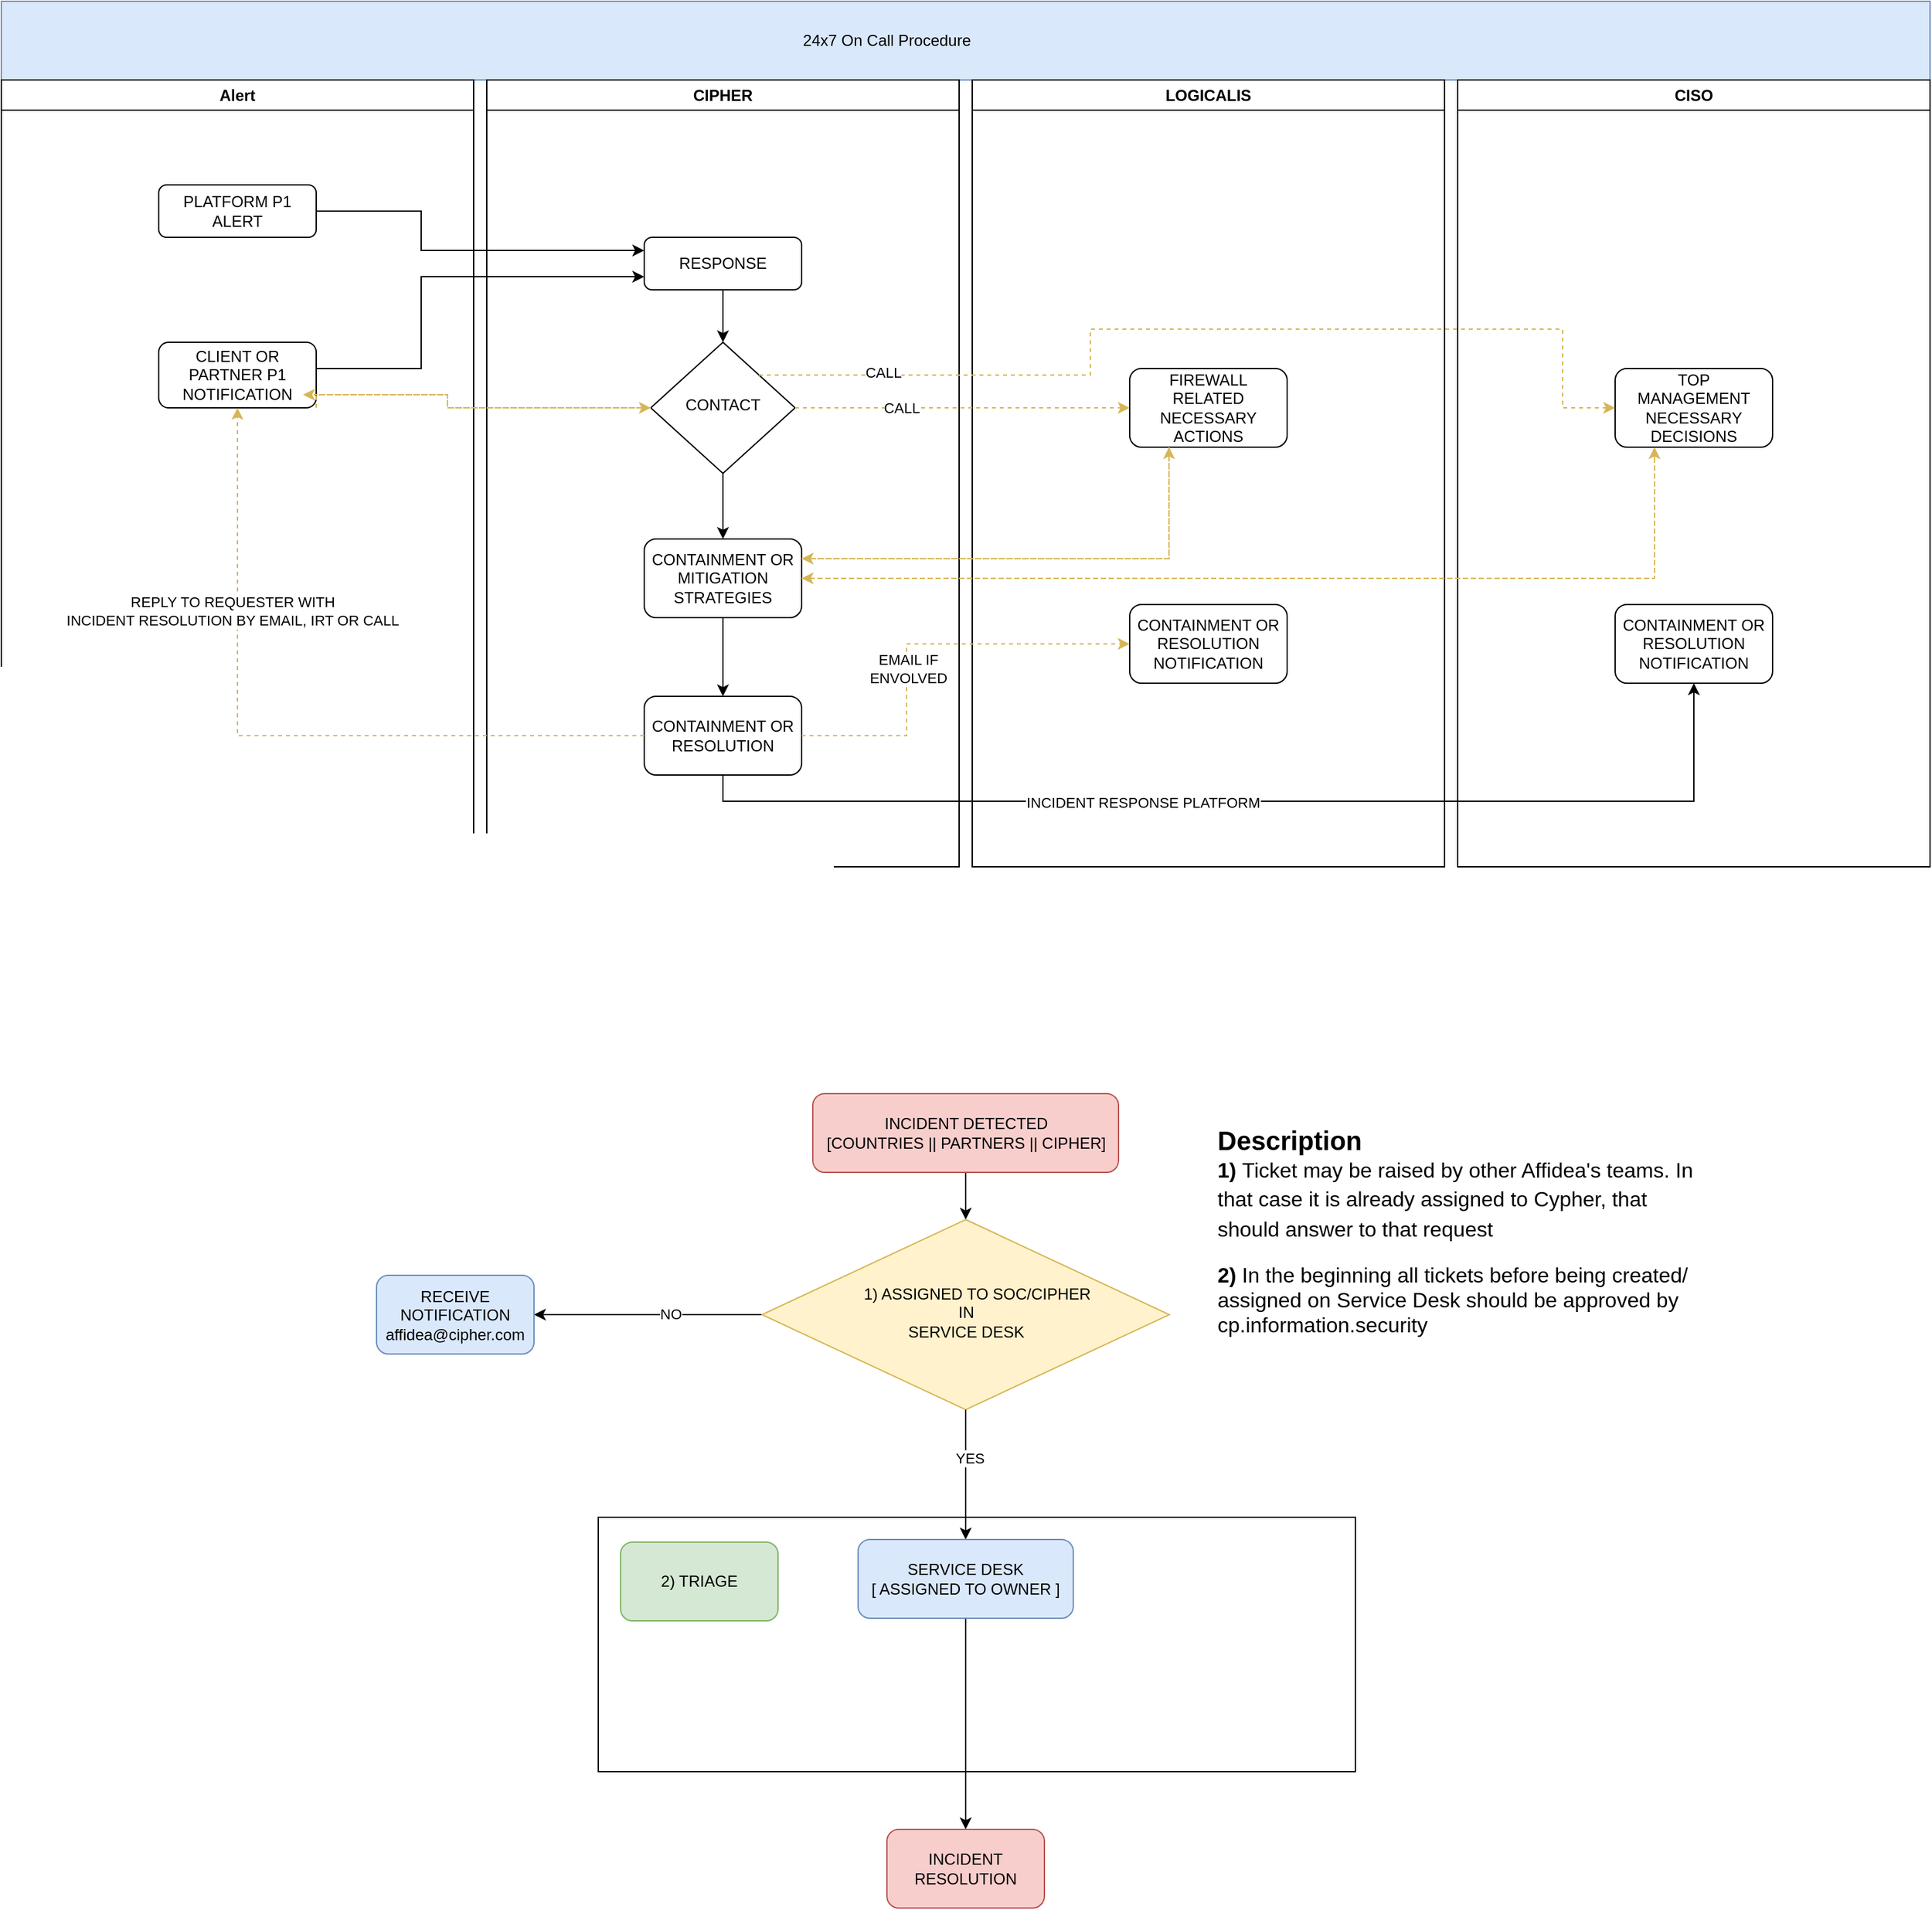 <mxfile version="21.5.0" type="github">
  <diagram id="C5RBs43oDa-KdzZeNtuy" name="Page-1">
    <mxGraphModel dx="3187" dy="2160" grid="0" gridSize="10" guides="1" tooltips="1" connect="1" arrows="1" fold="1" page="0" pageScale="1" pageWidth="827" pageHeight="1169" math="0" shadow="0">
      <root>
        <mxCell id="WIyWlLk6GJQsqaUBKTNV-0" />
        <mxCell id="WIyWlLk6GJQsqaUBKTNV-1" parent="WIyWlLk6GJQsqaUBKTNV-0" />
        <mxCell id="GwuTtNk6kihslIZRIB3s-1" value="" style="rounded=0;whiteSpace=wrap;html=1;fillColor=#dae8fc;strokeColor=#6c8ebf;" parent="WIyWlLk6GJQsqaUBKTNV-1" vertex="1">
          <mxGeometry y="-20" width="1470" height="60" as="geometry" />
        </mxCell>
        <mxCell id="GwuTtNk6kihslIZRIB3s-0" value="24x7 On Call Procedure" style="text;html=1;strokeColor=none;fillColor=none;align=center;verticalAlign=middle;whiteSpace=wrap;rounded=0;" parent="WIyWlLk6GJQsqaUBKTNV-1" vertex="1">
          <mxGeometry x="600" y="-5" width="150" height="30" as="geometry" />
        </mxCell>
        <mxCell id="GwuTtNk6kihslIZRIB3s-5" value="Alert" style="swimlane;whiteSpace=wrap;html=1;" parent="WIyWlLk6GJQsqaUBKTNV-1" vertex="1">
          <mxGeometry y="40" width="360" height="600" as="geometry" />
        </mxCell>
        <mxCell id="WIyWlLk6GJQsqaUBKTNV-3" value="PLATFORM P1&lt;br&gt;ALERT" style="rounded=1;whiteSpace=wrap;html=1;fontSize=12;glass=0;strokeWidth=1;shadow=0;" parent="GwuTtNk6kihslIZRIB3s-5" vertex="1">
          <mxGeometry x="120" y="80" width="120" height="40" as="geometry" />
        </mxCell>
        <mxCell id="GwuTtNk6kihslIZRIB3s-8" value="CLIENT OR PARTNER P1 NOTIFICATION" style="rounded=1;whiteSpace=wrap;html=1;fontSize=12;glass=0;strokeWidth=1;shadow=0;" parent="GwuTtNk6kihslIZRIB3s-5" vertex="1">
          <mxGeometry x="120" y="200" width="120" height="50" as="geometry" />
        </mxCell>
        <mxCell id="GwuTtNk6kihslIZRIB3s-9" value="CIPHER" style="swimlane;whiteSpace=wrap;html=1;" parent="WIyWlLk6GJQsqaUBKTNV-1" vertex="1">
          <mxGeometry x="370" y="40" width="360" height="600" as="geometry" />
        </mxCell>
        <mxCell id="GwuTtNk6kihslIZRIB3s-15" style="edgeStyle=orthogonalEdgeStyle;rounded=0;orthogonalLoop=1;jettySize=auto;html=1;exitX=0.5;exitY=1;exitDx=0;exitDy=0;entryX=0.5;entryY=0;entryDx=0;entryDy=0;" parent="GwuTtNk6kihslIZRIB3s-9" source="GwuTtNk6kihslIZRIB3s-10" target="WIyWlLk6GJQsqaUBKTNV-6" edge="1">
          <mxGeometry relative="1" as="geometry" />
        </mxCell>
        <mxCell id="GwuTtNk6kihslIZRIB3s-10" value="RESPONSE" style="rounded=1;whiteSpace=wrap;html=1;fontSize=12;glass=0;strokeWidth=1;shadow=0;" parent="GwuTtNk6kihslIZRIB3s-9" vertex="1">
          <mxGeometry x="120" y="120" width="120" height="40" as="geometry" />
        </mxCell>
        <mxCell id="GwuTtNk6kihslIZRIB3s-18" style="edgeStyle=orthogonalEdgeStyle;rounded=0;orthogonalLoop=1;jettySize=auto;html=1;exitX=0.5;exitY=1;exitDx=0;exitDy=0;entryX=0.5;entryY=0;entryDx=0;entryDy=0;" parent="GwuTtNk6kihslIZRIB3s-9" source="WIyWlLk6GJQsqaUBKTNV-6" target="GwuTtNk6kihslIZRIB3s-16" edge="1">
          <mxGeometry relative="1" as="geometry" />
        </mxCell>
        <mxCell id="WIyWlLk6GJQsqaUBKTNV-6" value="CONTACT" style="rhombus;whiteSpace=wrap;html=1;shadow=0;fontFamily=Helvetica;fontSize=12;align=center;strokeWidth=1;spacing=6;spacingTop=-4;" parent="GwuTtNk6kihslIZRIB3s-9" vertex="1">
          <mxGeometry x="125" y="200" width="110" height="100" as="geometry" />
        </mxCell>
        <mxCell id="GwuTtNk6kihslIZRIB3s-20" style="edgeStyle=orthogonalEdgeStyle;rounded=0;orthogonalLoop=1;jettySize=auto;html=1;exitX=0.5;exitY=1;exitDx=0;exitDy=0;entryX=0.5;entryY=0;entryDx=0;entryDy=0;" parent="GwuTtNk6kihslIZRIB3s-9" source="GwuTtNk6kihslIZRIB3s-16" target="GwuTtNk6kihslIZRIB3s-19" edge="1">
          <mxGeometry relative="1" as="geometry" />
        </mxCell>
        <mxCell id="GwuTtNk6kihslIZRIB3s-16" value="CONTAINMENT OR MITIGATION STRATEGIES" style="rounded=1;whiteSpace=wrap;html=1;fontSize=12;glass=0;strokeWidth=1;shadow=0;" parent="GwuTtNk6kihslIZRIB3s-9" vertex="1">
          <mxGeometry x="120" y="350" width="120" height="60" as="geometry" />
        </mxCell>
        <mxCell id="GwuTtNk6kihslIZRIB3s-19" value="CONTAINMENT OR RESOLUTION" style="rounded=1;whiteSpace=wrap;html=1;fontSize=12;glass=0;strokeWidth=1;shadow=0;" parent="GwuTtNk6kihslIZRIB3s-9" vertex="1">
          <mxGeometry x="120" y="470" width="120" height="60" as="geometry" />
        </mxCell>
        <mxCell id="GwuTtNk6kihslIZRIB3s-12" style="edgeStyle=orthogonalEdgeStyle;rounded=0;orthogonalLoop=1;jettySize=auto;html=1;exitX=1;exitY=0.5;exitDx=0;exitDy=0;entryX=0;entryY=0.25;entryDx=0;entryDy=0;" parent="WIyWlLk6GJQsqaUBKTNV-1" source="WIyWlLk6GJQsqaUBKTNV-3" target="GwuTtNk6kihslIZRIB3s-10" edge="1">
          <mxGeometry relative="1" as="geometry">
            <Array as="points">
              <mxPoint x="320" y="140" />
              <mxPoint x="320" y="170" />
            </Array>
          </mxGeometry>
        </mxCell>
        <mxCell id="GwuTtNk6kihslIZRIB3s-13" style="edgeStyle=orthogonalEdgeStyle;rounded=0;orthogonalLoop=1;jettySize=auto;html=1;exitX=1;exitY=0.5;exitDx=0;exitDy=0;entryX=0;entryY=0.75;entryDx=0;entryDy=0;" parent="WIyWlLk6GJQsqaUBKTNV-1" source="GwuTtNk6kihslIZRIB3s-8" target="GwuTtNk6kihslIZRIB3s-10" edge="1">
          <mxGeometry relative="1" as="geometry">
            <Array as="points">
              <mxPoint x="320" y="260" />
              <mxPoint x="320" y="190" />
            </Array>
          </mxGeometry>
        </mxCell>
        <mxCell id="GwuTtNk6kihslIZRIB3s-21" value="LOGICALIS" style="swimlane;whiteSpace=wrap;html=1;" parent="WIyWlLk6GJQsqaUBKTNV-1" vertex="1">
          <mxGeometry x="740" y="40" width="360" height="600" as="geometry" />
        </mxCell>
        <mxCell id="GwuTtNk6kihslIZRIB3s-22" style="edgeStyle=orthogonalEdgeStyle;rounded=0;orthogonalLoop=1;jettySize=auto;html=1;exitX=0.5;exitY=1;exitDx=0;exitDy=0;entryX=0.5;entryY=0;entryDx=0;entryDy=0;" parent="GwuTtNk6kihslIZRIB3s-21" edge="1">
          <mxGeometry relative="1" as="geometry">
            <mxPoint x="180" y="160" as="sourcePoint" />
          </mxGeometry>
        </mxCell>
        <mxCell id="GwuTtNk6kihslIZRIB3s-24" style="edgeStyle=orthogonalEdgeStyle;rounded=0;orthogonalLoop=1;jettySize=auto;html=1;exitX=0.5;exitY=1;exitDx=0;exitDy=0;entryX=0.5;entryY=0;entryDx=0;entryDy=0;" parent="GwuTtNk6kihslIZRIB3s-21" edge="1">
          <mxGeometry relative="1" as="geometry">
            <mxPoint x="180" y="300" as="sourcePoint" />
          </mxGeometry>
        </mxCell>
        <mxCell id="GwuTtNk6kihslIZRIB3s-28" value="CONTAINMENT OR RESOLUTION NOTIFICATION" style="rounded=1;whiteSpace=wrap;html=1;fontSize=12;glass=0;strokeWidth=1;shadow=0;" parent="GwuTtNk6kihslIZRIB3s-21" vertex="1">
          <mxGeometry x="120" y="400" width="120" height="60" as="geometry" />
        </mxCell>
        <mxCell id="GwuTtNk6kihslIZRIB3s-29" value="FIREWALL &lt;br&gt;RELATED NECESSARY ACTIONS" style="rounded=1;whiteSpace=wrap;html=1;fontSize=12;glass=0;strokeWidth=1;shadow=0;" parent="GwuTtNk6kihslIZRIB3s-21" vertex="1">
          <mxGeometry x="120" y="220" width="120" height="60" as="geometry" />
        </mxCell>
        <mxCell id="GwuTtNk6kihslIZRIB3s-30" value="CISO" style="swimlane;whiteSpace=wrap;html=1;startSize=23;" parent="WIyWlLk6GJQsqaUBKTNV-1" vertex="1">
          <mxGeometry x="1110" y="40" width="360" height="600" as="geometry" />
        </mxCell>
        <mxCell id="GwuTtNk6kihslIZRIB3s-31" style="edgeStyle=orthogonalEdgeStyle;rounded=0;orthogonalLoop=1;jettySize=auto;html=1;exitX=0.5;exitY=1;exitDx=0;exitDy=0;entryX=0.5;entryY=0;entryDx=0;entryDy=0;" parent="GwuTtNk6kihslIZRIB3s-30" edge="1">
          <mxGeometry relative="1" as="geometry">
            <mxPoint x="180" y="160" as="sourcePoint" />
          </mxGeometry>
        </mxCell>
        <mxCell id="GwuTtNk6kihslIZRIB3s-32" style="edgeStyle=orthogonalEdgeStyle;rounded=0;orthogonalLoop=1;jettySize=auto;html=1;exitX=0.5;exitY=1;exitDx=0;exitDy=0;entryX=0.5;entryY=0;entryDx=0;entryDy=0;" parent="GwuTtNk6kihslIZRIB3s-30" edge="1">
          <mxGeometry relative="1" as="geometry">
            <mxPoint x="180" y="300" as="sourcePoint" />
          </mxGeometry>
        </mxCell>
        <mxCell id="GwuTtNk6kihslIZRIB3s-33" value="CONTAINMENT OR RESOLUTION NOTIFICATION" style="rounded=1;whiteSpace=wrap;html=1;fontSize=12;glass=0;strokeWidth=1;shadow=0;" parent="GwuTtNk6kihslIZRIB3s-30" vertex="1">
          <mxGeometry x="120" y="400" width="120" height="60" as="geometry" />
        </mxCell>
        <mxCell id="GwuTtNk6kihslIZRIB3s-34" value="TOP&lt;br&gt;MANAGEMENT&lt;br&gt;NECESSARY&lt;br&gt;DECISIONS" style="rounded=1;whiteSpace=wrap;html=1;fontSize=12;glass=0;strokeWidth=1;shadow=0;" parent="GwuTtNk6kihslIZRIB3s-30" vertex="1">
          <mxGeometry x="120" y="220" width="120" height="60" as="geometry" />
        </mxCell>
        <mxCell id="GwuTtNk6kihslIZRIB3s-37" style="edgeStyle=orthogonalEdgeStyle;rounded=0;orthogonalLoop=1;jettySize=auto;html=1;exitX=1;exitY=1;exitDx=0;exitDy=0;entryX=0;entryY=0.5;entryDx=0;entryDy=0;dashed=1;fillColor=#fff2cc;strokeColor=#d6b656;" parent="WIyWlLk6GJQsqaUBKTNV-1" source="GwuTtNk6kihslIZRIB3s-8" target="WIyWlLk6GJQsqaUBKTNV-6" edge="1">
          <mxGeometry relative="1" as="geometry">
            <Array as="points">
              <mxPoint x="240" y="280" />
              <mxPoint x="340" y="280" />
              <mxPoint x="340" y="290" />
            </Array>
          </mxGeometry>
        </mxCell>
        <mxCell id="GwuTtNk6kihslIZRIB3s-38" style="edgeStyle=orthogonalEdgeStyle;rounded=0;orthogonalLoop=1;jettySize=auto;html=1;exitX=0;exitY=0.5;exitDx=0;exitDy=0;dashed=1;fillColor=#fff2cc;strokeColor=#d6b656;" parent="WIyWlLk6GJQsqaUBKTNV-1" source="WIyWlLk6GJQsqaUBKTNV-6" edge="1">
          <mxGeometry relative="1" as="geometry">
            <Array as="points">
              <mxPoint x="340" y="290" />
              <mxPoint x="340" y="280" />
            </Array>
            <mxPoint x="230" y="280" as="targetPoint" />
          </mxGeometry>
        </mxCell>
        <mxCell id="GwuTtNk6kihslIZRIB3s-39" style="edgeStyle=orthogonalEdgeStyle;rounded=0;orthogonalLoop=1;jettySize=auto;html=1;exitX=1;exitY=0.5;exitDx=0;exitDy=0;entryX=0;entryY=0.5;entryDx=0;entryDy=0;fillColor=#fff2cc;strokeColor=#d6b656;dashed=1;" parent="WIyWlLk6GJQsqaUBKTNV-1" source="WIyWlLk6GJQsqaUBKTNV-6" target="GwuTtNk6kihslIZRIB3s-29" edge="1">
          <mxGeometry relative="1" as="geometry" />
        </mxCell>
        <mxCell id="IB3P2Yn9RWmiKG1jhuGu-2" value="CALL" style="edgeLabel;html=1;align=center;verticalAlign=middle;resizable=0;points=[];" vertex="1" connectable="0" parent="GwuTtNk6kihslIZRIB3s-39">
          <mxGeometry x="-0.365" relative="1" as="geometry">
            <mxPoint as="offset" />
          </mxGeometry>
        </mxCell>
        <mxCell id="GwuTtNk6kihslIZRIB3s-42" style="edgeStyle=orthogonalEdgeStyle;rounded=0;orthogonalLoop=1;jettySize=auto;html=1;exitX=1;exitY=0;exitDx=0;exitDy=0;entryX=0;entryY=0.5;entryDx=0;entryDy=0;dashed=1;fillColor=#fff2cc;strokeColor=#d6b656;" parent="WIyWlLk6GJQsqaUBKTNV-1" source="WIyWlLk6GJQsqaUBKTNV-6" target="GwuTtNk6kihslIZRIB3s-34" edge="1">
          <mxGeometry relative="1" as="geometry">
            <Array as="points">
              <mxPoint x="830" y="265" />
              <mxPoint x="830" y="230" />
              <mxPoint x="1190" y="230" />
              <mxPoint x="1190" y="290" />
            </Array>
          </mxGeometry>
        </mxCell>
        <mxCell id="IB3P2Yn9RWmiKG1jhuGu-1" value="CALL" style="edgeLabel;html=1;align=center;verticalAlign=middle;resizable=0;points=[];" vertex="1" connectable="0" parent="GwuTtNk6kihslIZRIB3s-42">
          <mxGeometry x="-0.748" y="2" relative="1" as="geometry">
            <mxPoint as="offset" />
          </mxGeometry>
        </mxCell>
        <mxCell id="GwuTtNk6kihslIZRIB3s-43" style="edgeStyle=orthogonalEdgeStyle;rounded=0;orthogonalLoop=1;jettySize=auto;html=1;exitX=1;exitY=0.25;exitDx=0;exitDy=0;entryX=0.25;entryY=1;entryDx=0;entryDy=0;fillColor=#fff2cc;strokeColor=#d6b656;dashed=1;" parent="WIyWlLk6GJQsqaUBKTNV-1" source="GwuTtNk6kihslIZRIB3s-16" target="GwuTtNk6kihslIZRIB3s-29" edge="1">
          <mxGeometry relative="1" as="geometry" />
        </mxCell>
        <mxCell id="GwuTtNk6kihslIZRIB3s-44" style="edgeStyle=orthogonalEdgeStyle;rounded=0;orthogonalLoop=1;jettySize=auto;html=1;exitX=0.25;exitY=1;exitDx=0;exitDy=0;entryX=1;entryY=0.25;entryDx=0;entryDy=0;dashed=1;fillColor=#fff2cc;strokeColor=#d6b656;" parent="WIyWlLk6GJQsqaUBKTNV-1" source="GwuTtNk6kihslIZRIB3s-29" target="GwuTtNk6kihslIZRIB3s-16" edge="1">
          <mxGeometry relative="1" as="geometry" />
        </mxCell>
        <mxCell id="GwuTtNk6kihslIZRIB3s-45" style="edgeStyle=orthogonalEdgeStyle;rounded=0;orthogonalLoop=1;jettySize=auto;html=1;exitX=1;exitY=0.5;exitDx=0;exitDy=0;entryX=0.25;entryY=1;entryDx=0;entryDy=0;dashed=1;fillColor=#fff2cc;strokeColor=#d6b656;" parent="WIyWlLk6GJQsqaUBKTNV-1" source="GwuTtNk6kihslIZRIB3s-16" target="GwuTtNk6kihslIZRIB3s-34" edge="1">
          <mxGeometry relative="1" as="geometry" />
        </mxCell>
        <mxCell id="GwuTtNk6kihslIZRIB3s-48" style="edgeStyle=orthogonalEdgeStyle;rounded=0;orthogonalLoop=1;jettySize=auto;html=1;exitX=0.5;exitY=1;exitDx=0;exitDy=0;entryX=0.5;entryY=1;entryDx=0;entryDy=0;" parent="WIyWlLk6GJQsqaUBKTNV-1" source="GwuTtNk6kihslIZRIB3s-19" target="GwuTtNk6kihslIZRIB3s-33" edge="1">
          <mxGeometry relative="1" as="geometry">
            <Array as="points">
              <mxPoint x="550" y="590" />
              <mxPoint x="1290" y="590" />
            </Array>
          </mxGeometry>
        </mxCell>
        <mxCell id="IB3P2Yn9RWmiKG1jhuGu-0" value="INCIDENT RESPONSE PLATFORM" style="edgeLabel;html=1;align=center;verticalAlign=middle;resizable=0;points=[];" vertex="1" connectable="0" parent="GwuTtNk6kihslIZRIB3s-48">
          <mxGeometry x="-0.199" y="-1" relative="1" as="geometry">
            <mxPoint x="-1" as="offset" />
          </mxGeometry>
        </mxCell>
        <mxCell id="GwuTtNk6kihslIZRIB3s-49" style="edgeStyle=orthogonalEdgeStyle;rounded=0;orthogonalLoop=1;jettySize=auto;html=1;exitX=1;exitY=0.5;exitDx=0;exitDy=0;entryX=0;entryY=0.5;entryDx=0;entryDy=0;fillColor=#fff2cc;strokeColor=#d6b656;dashed=1;" parent="WIyWlLk6GJQsqaUBKTNV-1" source="GwuTtNk6kihslIZRIB3s-19" target="GwuTtNk6kihslIZRIB3s-28" edge="1">
          <mxGeometry relative="1" as="geometry">
            <Array as="points">
              <mxPoint x="690" y="540" />
              <mxPoint x="690" y="470" />
            </Array>
          </mxGeometry>
        </mxCell>
        <mxCell id="IB3P2Yn9RWmiKG1jhuGu-3" value="EMAIL IF&lt;br&gt;ENVOLVED" style="edgeLabel;html=1;align=center;verticalAlign=middle;resizable=0;points=[];" vertex="1" connectable="0" parent="GwuTtNk6kihslIZRIB3s-49">
          <mxGeometry x="-0.177" y="-1" relative="1" as="geometry">
            <mxPoint as="offset" />
          </mxGeometry>
        </mxCell>
        <mxCell id="IB3P2Yn9RWmiKG1jhuGu-5" style="edgeStyle=orthogonalEdgeStyle;rounded=0;orthogonalLoop=1;jettySize=auto;html=1;entryX=1;entryY=0.5;entryDx=0;entryDy=0;fillColor=#fff2cc;strokeColor=#d6b656;dashed=1;" edge="1" parent="WIyWlLk6GJQsqaUBKTNV-1" target="GwuTtNk6kihslIZRIB3s-16">
          <mxGeometry relative="1" as="geometry">
            <mxPoint x="1260" y="330" as="sourcePoint" />
            <Array as="points">
              <mxPoint x="1260" y="320" />
              <mxPoint x="1260" y="420" />
            </Array>
          </mxGeometry>
        </mxCell>
        <mxCell id="IB3P2Yn9RWmiKG1jhuGu-6" style="edgeStyle=orthogonalEdgeStyle;rounded=0;orthogonalLoop=1;jettySize=auto;html=1;exitX=0;exitY=0.5;exitDx=0;exitDy=0;entryX=0.5;entryY=1;entryDx=0;entryDy=0;dashed=1;fillColor=#fff2cc;strokeColor=#d6b656;" edge="1" parent="WIyWlLk6GJQsqaUBKTNV-1" source="GwuTtNk6kihslIZRIB3s-19" target="GwuTtNk6kihslIZRIB3s-8">
          <mxGeometry relative="1" as="geometry" />
        </mxCell>
        <mxCell id="IB3P2Yn9RWmiKG1jhuGu-7" value="REPLY TO REQUESTER WITH &lt;br&gt;INCIDENT RESOLUTION BY EMAIL, IRT OR CALL" style="edgeLabel;html=1;align=center;verticalAlign=middle;resizable=0;points=[];" vertex="1" connectable="0" parent="IB3P2Yn9RWmiKG1jhuGu-6">
          <mxGeometry x="0.447" y="4" relative="1" as="geometry">
            <mxPoint as="offset" />
          </mxGeometry>
        </mxCell>
        <mxCell id="IB3P2Yn9RWmiKG1jhuGu-21" style="edgeStyle=orthogonalEdgeStyle;rounded=0;orthogonalLoop=1;jettySize=auto;html=1;exitX=0.5;exitY=1;exitDx=0;exitDy=0;" edge="1" parent="WIyWlLk6GJQsqaUBKTNV-1" source="IB3P2Yn9RWmiKG1jhuGu-10" target="IB3P2Yn9RWmiKG1jhuGu-11">
          <mxGeometry relative="1" as="geometry" />
        </mxCell>
        <mxCell id="IB3P2Yn9RWmiKG1jhuGu-10" value="INCIDENT DETECTED&lt;br&gt;[COUNTRIES || PARTNERS || CIPHER]" style="rounded=1;whiteSpace=wrap;html=1;fillColor=#f8cecc;strokeColor=#b85450;" vertex="1" parent="WIyWlLk6GJQsqaUBKTNV-1">
          <mxGeometry x="618.5" y="813" width="233" height="60" as="geometry" />
        </mxCell>
        <mxCell id="IB3P2Yn9RWmiKG1jhuGu-13" style="edgeStyle=orthogonalEdgeStyle;rounded=0;orthogonalLoop=1;jettySize=auto;html=1;exitX=0;exitY=0.5;exitDx=0;exitDy=0;entryX=1;entryY=0.5;entryDx=0;entryDy=0;" edge="1" parent="WIyWlLk6GJQsqaUBKTNV-1" source="IB3P2Yn9RWmiKG1jhuGu-11" target="IB3P2Yn9RWmiKG1jhuGu-12">
          <mxGeometry relative="1" as="geometry" />
        </mxCell>
        <mxCell id="IB3P2Yn9RWmiKG1jhuGu-14" value="NO" style="edgeLabel;html=1;align=center;verticalAlign=middle;resizable=0;points=[];" vertex="1" connectable="0" parent="IB3P2Yn9RWmiKG1jhuGu-13">
          <mxGeometry x="-0.191" y="-1" relative="1" as="geometry">
            <mxPoint as="offset" />
          </mxGeometry>
        </mxCell>
        <mxCell id="IB3P2Yn9RWmiKG1jhuGu-11" value="&amp;nbsp; &amp;nbsp; &amp;nbsp;1) ASSIGNED TO SOC/CIPHER &lt;br&gt;IN &lt;br&gt;SERVICE DESK" style="rhombus;whiteSpace=wrap;html=1;shadow=0;fontFamily=Helvetica;fontSize=12;align=center;strokeWidth=1;spacing=6;spacingTop=-4;fillColor=#fff2cc;strokeColor=#d6b656;" vertex="1" parent="WIyWlLk6GJQsqaUBKTNV-1">
          <mxGeometry x="579.75" y="909" width="310.5" height="145" as="geometry" />
        </mxCell>
        <mxCell id="IB3P2Yn9RWmiKG1jhuGu-18" value="" style="rounded=0;whiteSpace=wrap;html=1;" vertex="1" parent="WIyWlLk6GJQsqaUBKTNV-1">
          <mxGeometry x="455" y="1136" width="577" height="194" as="geometry" />
        </mxCell>
        <mxCell id="IB3P2Yn9RWmiKG1jhuGu-16" style="edgeStyle=orthogonalEdgeStyle;rounded=0;orthogonalLoop=1;jettySize=auto;html=1;exitX=0.5;exitY=1;exitDx=0;exitDy=0;entryX=0.5;entryY=0;entryDx=0;entryDy=0;" edge="1" parent="WIyWlLk6GJQsqaUBKTNV-1" source="IB3P2Yn9RWmiKG1jhuGu-11" target="IB3P2Yn9RWmiKG1jhuGu-15">
          <mxGeometry relative="1" as="geometry" />
        </mxCell>
        <mxCell id="IB3P2Yn9RWmiKG1jhuGu-17" value="YES" style="edgeLabel;html=1;align=center;verticalAlign=middle;resizable=0;points=[];" vertex="1" connectable="0" parent="IB3P2Yn9RWmiKG1jhuGu-16">
          <mxGeometry x="-0.266" y="3" relative="1" as="geometry">
            <mxPoint as="offset" />
          </mxGeometry>
        </mxCell>
        <mxCell id="IB3P2Yn9RWmiKG1jhuGu-12" value="RECEIVE NOTIFICATION&lt;br&gt;affidea@cipher.com" style="rounded=1;whiteSpace=wrap;html=1;fillColor=#dae8fc;strokeColor=#6c8ebf;" vertex="1" parent="WIyWlLk6GJQsqaUBKTNV-1">
          <mxGeometry x="286" y="951.5" width="120" height="60" as="geometry" />
        </mxCell>
        <mxCell id="IB3P2Yn9RWmiKG1jhuGu-20" style="edgeStyle=orthogonalEdgeStyle;rounded=0;orthogonalLoop=1;jettySize=auto;html=1;exitX=0.5;exitY=1;exitDx=0;exitDy=0;" edge="1" parent="WIyWlLk6GJQsqaUBKTNV-1" source="IB3P2Yn9RWmiKG1jhuGu-15" target="IB3P2Yn9RWmiKG1jhuGu-19">
          <mxGeometry relative="1" as="geometry" />
        </mxCell>
        <mxCell id="IB3P2Yn9RWmiKG1jhuGu-15" value="SERVICE DESK&lt;br&gt;[ ASSIGNED TO OWNER ]" style="rounded=1;whiteSpace=wrap;html=1;fillColor=#dae8fc;strokeColor=#6c8ebf;" vertex="1" parent="WIyWlLk6GJQsqaUBKTNV-1">
          <mxGeometry x="653" y="1153" width="164" height="60" as="geometry" />
        </mxCell>
        <mxCell id="IB3P2Yn9RWmiKG1jhuGu-19" value="INCIDENT&lt;br&gt;RESOLUTION" style="rounded=1;whiteSpace=wrap;html=1;fillColor=#f8cecc;strokeColor=#b85450;" vertex="1" parent="WIyWlLk6GJQsqaUBKTNV-1">
          <mxGeometry x="675" y="1374" width="120" height="60" as="geometry" />
        </mxCell>
        <mxCell id="IB3P2Yn9RWmiKG1jhuGu-22" value="2) TRIAGE" style="rounded=1;whiteSpace=wrap;html=1;fillColor=#d5e8d4;strokeColor=#82b366;" vertex="1" parent="WIyWlLk6GJQsqaUBKTNV-1">
          <mxGeometry x="472" y="1155" width="120" height="60" as="geometry" />
        </mxCell>
        <mxCell id="IB3P2Yn9RWmiKG1jhuGu-24" value="&lt;h1 style=&quot;line-height: 80%;&quot;&gt;&lt;font style=&quot;font-size: 20px;&quot;&gt;Description&lt;/font&gt;&lt;br&gt;&lt;span style=&quot;font-size: 16px;&quot;&gt;1) &lt;span style=&quot;font-weight: normal;&quot;&gt;Ticket may be raised by other Affidea&#39;s teams. In that case it is already assigned to Cypher, that should answer to that request&lt;/span&gt;&lt;/span&gt;&lt;/h1&gt;&lt;div&gt;&lt;span style=&quot;font-size: 16px;&quot;&gt;&lt;b&gt;2)&lt;/b&gt;&amp;nbsp;In the beginning all tickets before being created/ assigned on Service Desk should be approved by cp.information.security&lt;/span&gt;&lt;/div&gt;" style="text;html=1;strokeColor=none;fillColor=none;spacing=5;spacingTop=-20;whiteSpace=wrap;overflow=hidden;rounded=0;" vertex="1" parent="WIyWlLk6GJQsqaUBKTNV-1">
          <mxGeometry x="922" y="831.5" width="375" height="283.5" as="geometry" />
        </mxCell>
      </root>
    </mxGraphModel>
  </diagram>
</mxfile>

